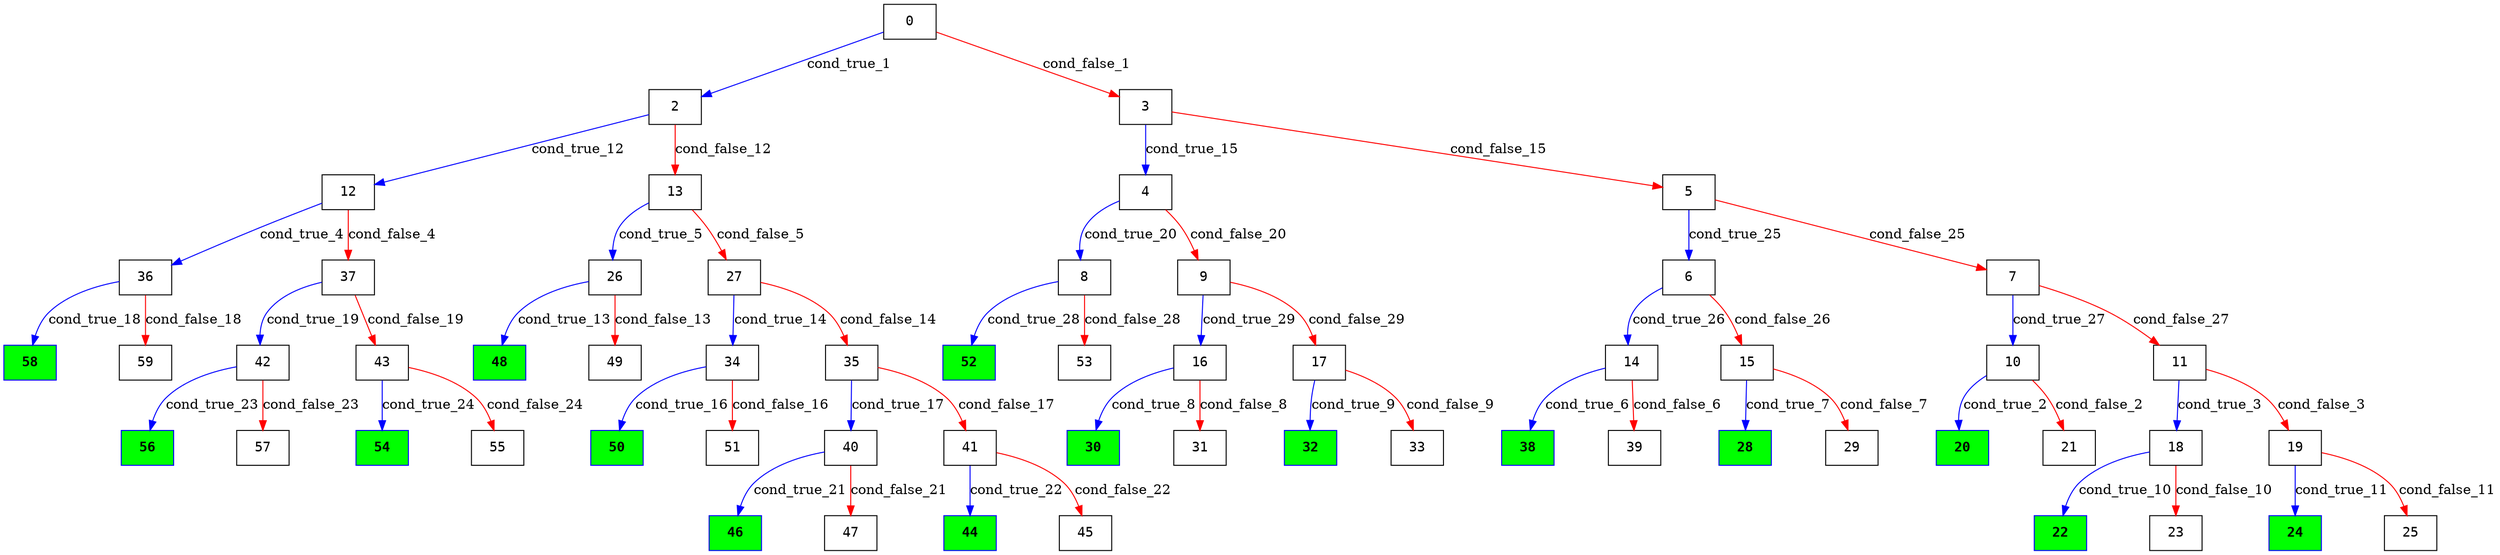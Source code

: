 digraph ExecutionTree {
	node [color=black fontname=Courier height=.5 shape=record]
	58 [color=blue, fillcolor=green, style=filled, fontcolor=black, fontname="Courier-Bold"]
	56 [color=blue, fillcolor=green, style=filled, fontcolor=black, fontname="Courier-Bold"]
	54 [color=blue, fillcolor=green, style=filled, fontcolor=black, fontname="Courier-Bold"]
	52 [color=blue, fillcolor=green, style=filled, fontcolor=black, fontname="Courier-Bold"]
	50 [color=blue, fillcolor=green, style=filled, fontcolor=black, fontname="Courier-Bold"]
	48 [color=blue, fillcolor=green, style=filled, fontcolor=black, fontname="Courier-Bold"]
	46 [color=blue, fillcolor=green, style=filled, fontcolor=black, fontname="Courier-Bold"]
	44 [color=blue, fillcolor=green, style=filled, fontcolor=black, fontname="Courier-Bold"]
	38 [color=blue, fillcolor=green, style=filled, fontcolor=black, fontname="Courier-Bold"]
	32 [color=blue, fillcolor=green, style=filled, fontcolor=black, fontname="Courier-Bold"]
	30 [color=blue, fillcolor=green, style=filled, fontcolor=black, fontname="Courier-Bold"]
	28 [color=blue, fillcolor=green, style=filled, fontcolor=black, fontname="Courier-Bold"]
	24 [color=blue, fillcolor=green, style=filled, fontcolor=black, fontname="Courier-Bold"]
	22 [color=blue, fillcolor=green, style=filled, fontcolor=black, fontname="Courier-Bold"]
	20 [color=blue, fillcolor=green, style=filled, fontcolor=black, fontname="Courier-Bold"]
	0 -> 2 [label=cond_true_1 color=blue]
	0 -> 3 [label=cond_false_1 color=red]
	2 -> 12 [label=cond_true_12 color=blue]
	2 -> 13 [label=cond_false_12 color=red]
	3 -> 4 [label=cond_true_15 color=blue]
	3 -> 5 [label=cond_false_15 color=red]
	10 -> 20 [label=cond_true_2 color=blue]
	10 -> 21 [label=cond_false_2 color=red]
	11 -> 18 [label=cond_true_3 color=blue]
	11 -> 19 [label=cond_false_3 color=red]
	18 -> 22 [label=cond_true_10 color=blue]
	18 -> 23 [label=cond_false_10 color=red]
	19 -> 24 [label=cond_true_11 color=blue]
	19 -> 25 [label=cond_false_11 color=red]
	12 -> 36 [label=cond_true_4 color=blue]
	12 -> 37 [label=cond_false_4 color=red]
	36 -> 58 [label=cond_true_18 color=blue]
	36 -> 59 [label=cond_false_18 color=red]
	37 -> 42 [label=cond_true_19 color=blue]
	37 -> 43 [label=cond_false_19 color=red]
	13 -> 26 [label=cond_true_5 color=blue]
	13 -> 27 [label=cond_false_5 color=red]
	26 -> 48 [label=cond_true_13 color=blue]
	26 -> 49 [label=cond_false_13 color=red]
	27 -> 34 [label=cond_true_14 color=blue]
	27 -> 35 [label=cond_false_14 color=red]
	14 -> 38 [label=cond_true_6 color=blue]
	14 -> 39 [label=cond_false_6 color=red]
	15 -> 28 [label=cond_true_7 color=blue]
	15 -> 29 [label=cond_false_7 color=red]
	16 -> 30 [label=cond_true_8 color=blue]
	16 -> 31 [label=cond_false_8 color=red]
	17 -> 32 [label=cond_true_9 color=blue]
	17 -> 33 [label=cond_false_9 color=red]
	34 -> 50 [label=cond_true_16 color=blue]
	34 -> 51 [label=cond_false_16 color=red]
	35 -> 40 [label=cond_true_17 color=blue]
	35 -> 41 [label=cond_false_17 color=red]
	4 -> 8 [label=cond_true_20 color=blue]
	4 -> 9 [label=cond_false_20 color=red]
	5 -> 6 [label=cond_true_25 color=blue]
	5 -> 7 [label=cond_false_25 color=red]
	40 -> 46 [label=cond_true_21 color=blue]
	40 -> 47 [label=cond_false_21 color=red]
	41 -> 44 [label=cond_true_22 color=blue]
	41 -> 45 [label=cond_false_22 color=red]
	42 -> 56 [label=cond_true_23 color=blue]
	42 -> 57 [label=cond_false_23 color=red]
	43 -> 54 [label=cond_true_24 color=blue]
	43 -> 55 [label=cond_false_24 color=red]
	8 -> 52 [label=cond_true_28 color=blue]
	8 -> 53 [label=cond_false_28 color=red]
	9 -> 16 [label=cond_true_29 color=blue]
	9 -> 17 [label=cond_false_29 color=red]
	6 -> 14 [label=cond_true_26 color=blue]
	6 -> 15 [label=cond_false_26 color=red]
	7 -> 10 [label=cond_true_27 color=blue]
	7 -> 11 [label=cond_false_27 color=red]
}
